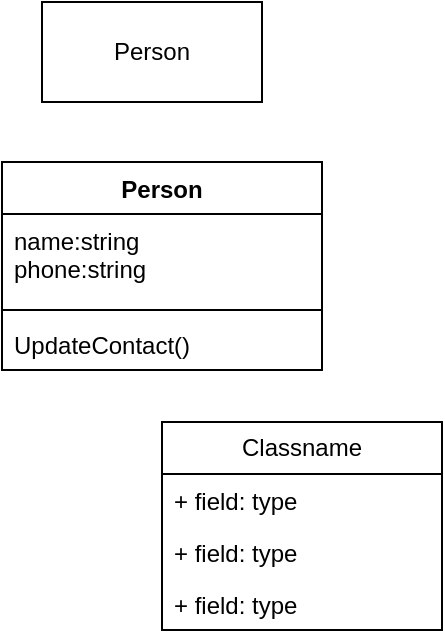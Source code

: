<mxfile version="22.1.16" type="github">
  <diagram name="Page-1" id="fg34SeTvw0TztGtpNwvu">
    <mxGraphModel dx="594" dy="508" grid="1" gridSize="10" guides="1" tooltips="1" connect="1" arrows="1" fold="1" page="1" pageScale="1" pageWidth="827" pageHeight="1169" math="0" shadow="0">
      <root>
        <mxCell id="0" />
        <mxCell id="1" parent="0" />
        <mxCell id="L7suhtxkJkHV1bTu8fvg-2" value="Person" style="swimlane;fontStyle=1;align=center;verticalAlign=top;childLayout=stackLayout;horizontal=1;startSize=26;horizontalStack=0;resizeParent=1;resizeParentMax=0;resizeLast=0;collapsible=1;marginBottom=0;whiteSpace=wrap;html=1;" vertex="1" parent="1">
          <mxGeometry x="170" y="110" width="160" height="104" as="geometry">
            <mxRectangle x="170" y="110" width="80" height="30" as="alternateBounds" />
          </mxGeometry>
        </mxCell>
        <mxCell id="L7suhtxkJkHV1bTu8fvg-3" value="name:string&lt;br&gt;phone:string" style="text;strokeColor=none;fillColor=none;align=left;verticalAlign=top;spacingLeft=4;spacingRight=4;overflow=hidden;rotatable=0;points=[[0,0.5],[1,0.5]];portConstraint=eastwest;whiteSpace=wrap;html=1;" vertex="1" parent="L7suhtxkJkHV1bTu8fvg-2">
          <mxGeometry y="26" width="160" height="44" as="geometry" />
        </mxCell>
        <mxCell id="L7suhtxkJkHV1bTu8fvg-4" value="" style="line;strokeWidth=1;fillColor=none;align=left;verticalAlign=middle;spacingTop=-1;spacingLeft=3;spacingRight=3;rotatable=0;labelPosition=right;points=[];portConstraint=eastwest;strokeColor=inherit;" vertex="1" parent="L7suhtxkJkHV1bTu8fvg-2">
          <mxGeometry y="70" width="160" height="8" as="geometry" />
        </mxCell>
        <mxCell id="L7suhtxkJkHV1bTu8fvg-5" value="UpdateContact()" style="text;strokeColor=none;fillColor=none;align=left;verticalAlign=top;spacingLeft=4;spacingRight=4;overflow=hidden;rotatable=0;points=[[0,0.5],[1,0.5]];portConstraint=eastwest;whiteSpace=wrap;html=1;" vertex="1" parent="L7suhtxkJkHV1bTu8fvg-2">
          <mxGeometry y="78" width="160" height="26" as="geometry" />
        </mxCell>
        <mxCell id="L7suhtxkJkHV1bTu8fvg-6" value="Person" style="html=1;whiteSpace=wrap;" vertex="1" parent="1">
          <mxGeometry x="190" y="30" width="110" height="50" as="geometry" />
        </mxCell>
        <mxCell id="L7suhtxkJkHV1bTu8fvg-8" value="Classname" style="swimlane;fontStyle=0;childLayout=stackLayout;horizontal=1;startSize=26;fillColor=none;horizontalStack=0;resizeParent=1;resizeParentMax=0;resizeLast=0;collapsible=1;marginBottom=0;whiteSpace=wrap;html=1;" vertex="1" parent="1">
          <mxGeometry x="250" y="240" width="140" height="104" as="geometry" />
        </mxCell>
        <mxCell id="L7suhtxkJkHV1bTu8fvg-9" value="+ field: type" style="text;strokeColor=none;fillColor=none;align=left;verticalAlign=top;spacingLeft=4;spacingRight=4;overflow=hidden;rotatable=0;points=[[0,0.5],[1,0.5]];portConstraint=eastwest;whiteSpace=wrap;html=1;" vertex="1" parent="L7suhtxkJkHV1bTu8fvg-8">
          <mxGeometry y="26" width="140" height="26" as="geometry" />
        </mxCell>
        <mxCell id="L7suhtxkJkHV1bTu8fvg-10" value="+ field: type" style="text;strokeColor=none;fillColor=none;align=left;verticalAlign=top;spacingLeft=4;spacingRight=4;overflow=hidden;rotatable=0;points=[[0,0.5],[1,0.5]];portConstraint=eastwest;whiteSpace=wrap;html=1;" vertex="1" parent="L7suhtxkJkHV1bTu8fvg-8">
          <mxGeometry y="52" width="140" height="26" as="geometry" />
        </mxCell>
        <mxCell id="L7suhtxkJkHV1bTu8fvg-11" value="+ field: type" style="text;strokeColor=none;fillColor=none;align=left;verticalAlign=top;spacingLeft=4;spacingRight=4;overflow=hidden;rotatable=0;points=[[0,0.5],[1,0.5]];portConstraint=eastwest;whiteSpace=wrap;html=1;" vertex="1" parent="L7suhtxkJkHV1bTu8fvg-8">
          <mxGeometry y="78" width="140" height="26" as="geometry" />
        </mxCell>
      </root>
    </mxGraphModel>
  </diagram>
</mxfile>
